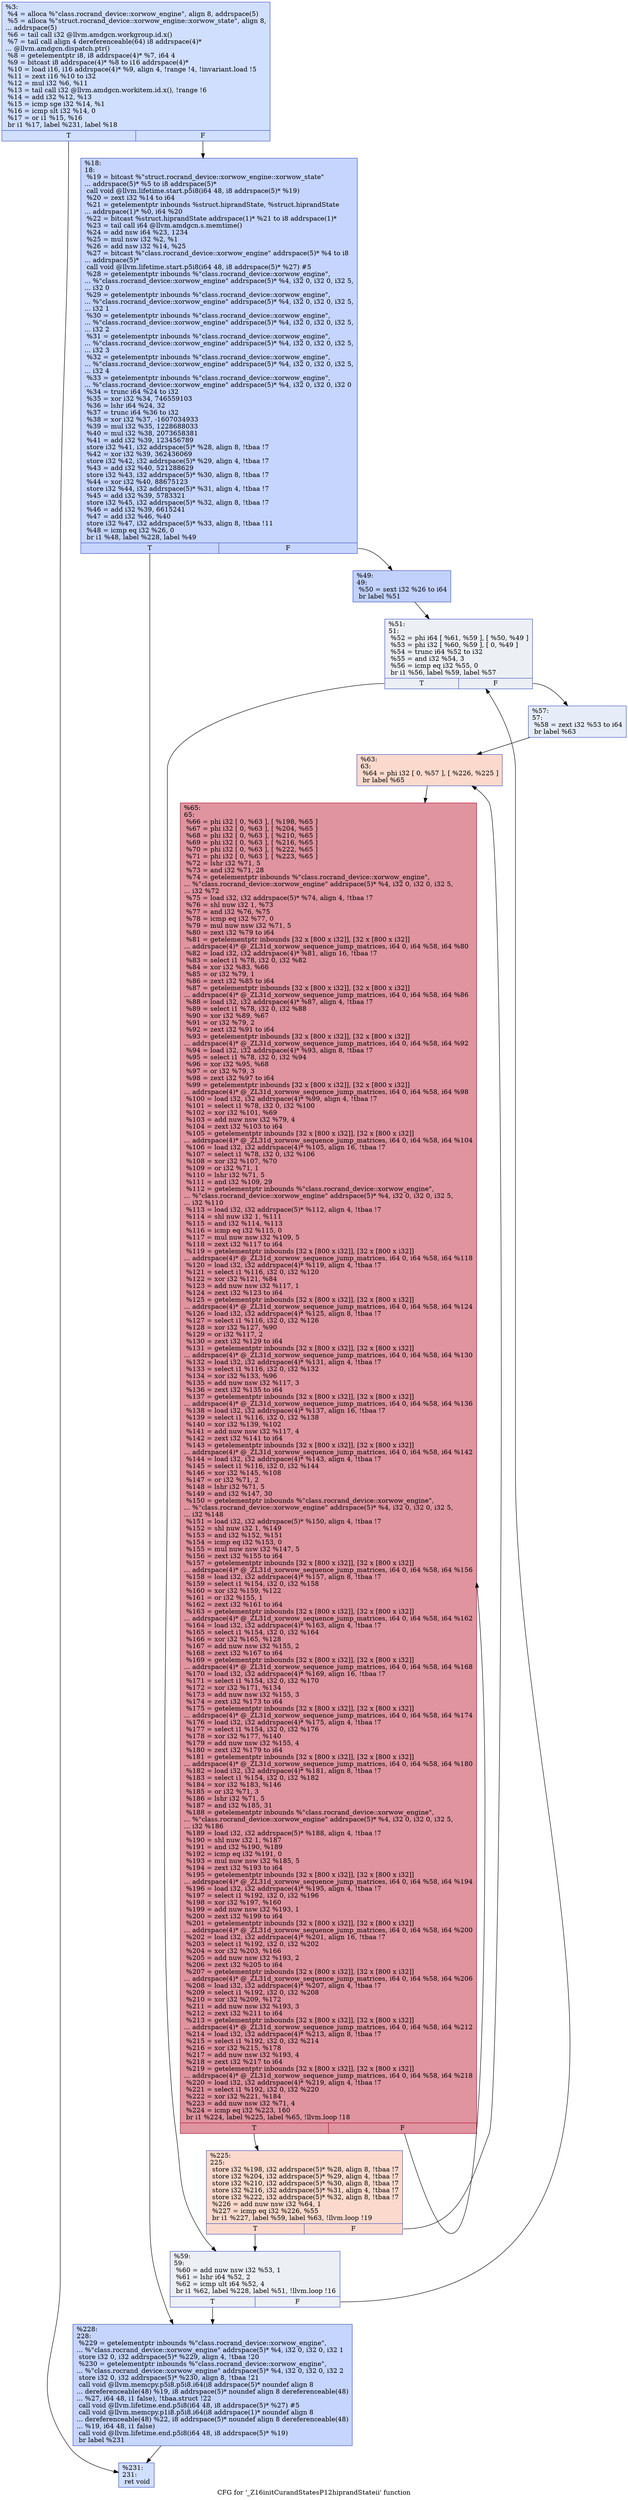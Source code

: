 digraph "CFG for '_Z16initCurandStatesP12hiprandStateii' function" {
	label="CFG for '_Z16initCurandStatesP12hiprandStateii' function";

	Node0x47dda10 [shape=record,color="#3d50c3ff", style=filled, fillcolor="#96b7ff70",label="{%3:\l  %4 = alloca %\"class.rocrand_device::xorwow_engine\", align 8, addrspace(5)\l  %5 = alloca %\"struct.rocrand_device::xorwow_engine::xorwow_state\", align 8,\l... addrspace(5)\l  %6 = tail call i32 @llvm.amdgcn.workgroup.id.x()\l  %7 = tail call align 4 dereferenceable(64) i8 addrspace(4)*\l... @llvm.amdgcn.dispatch.ptr()\l  %8 = getelementptr i8, i8 addrspace(4)* %7, i64 4\l  %9 = bitcast i8 addrspace(4)* %8 to i16 addrspace(4)*\l  %10 = load i16, i16 addrspace(4)* %9, align 4, !range !4, !invariant.load !5\l  %11 = zext i16 %10 to i32\l  %12 = mul i32 %6, %11\l  %13 = tail call i32 @llvm.amdgcn.workitem.id.x(), !range !6\l  %14 = add i32 %12, %13\l  %15 = icmp sge i32 %14, %1\l  %16 = icmp slt i32 %14, 0\l  %17 = or i1 %15, %16\l  br i1 %17, label %231, label %18\l|{<s0>T|<s1>F}}"];
	Node0x47dda10:s0 -> Node0x47e2f00;
	Node0x47dda10:s1 -> Node0x47e2f90;
	Node0x47e2f90 [shape=record,color="#3d50c3ff", style=filled, fillcolor="#7ea1fa70",label="{%18:\l18:                                               \l  %19 = bitcast %\"struct.rocrand_device::xorwow_engine::xorwow_state\"\l... addrspace(5)* %5 to i8 addrspace(5)*\l  call void @llvm.lifetime.start.p5i8(i64 48, i8 addrspace(5)* %19)\l  %20 = zext i32 %14 to i64\l  %21 = getelementptr inbounds %struct.hiprandState, %struct.hiprandState\l... addrspace(1)* %0, i64 %20\l  %22 = bitcast %struct.hiprandState addrspace(1)* %21 to i8 addrspace(1)*\l  %23 = tail call i64 @llvm.amdgcn.s.memtime()\l  %24 = add nsw i64 %23, 1234\l  %25 = mul nsw i32 %2, %1\l  %26 = add nsw i32 %14, %25\l  %27 = bitcast %\"class.rocrand_device::xorwow_engine\" addrspace(5)* %4 to i8\l... addrspace(5)*\l  call void @llvm.lifetime.start.p5i8(i64 48, i8 addrspace(5)* %27) #5\l  %28 = getelementptr inbounds %\"class.rocrand_device::xorwow_engine\",\l... %\"class.rocrand_device::xorwow_engine\" addrspace(5)* %4, i32 0, i32 0, i32 5,\l... i32 0\l  %29 = getelementptr inbounds %\"class.rocrand_device::xorwow_engine\",\l... %\"class.rocrand_device::xorwow_engine\" addrspace(5)* %4, i32 0, i32 0, i32 5,\l... i32 1\l  %30 = getelementptr inbounds %\"class.rocrand_device::xorwow_engine\",\l... %\"class.rocrand_device::xorwow_engine\" addrspace(5)* %4, i32 0, i32 0, i32 5,\l... i32 2\l  %31 = getelementptr inbounds %\"class.rocrand_device::xorwow_engine\",\l... %\"class.rocrand_device::xorwow_engine\" addrspace(5)* %4, i32 0, i32 0, i32 5,\l... i32 3\l  %32 = getelementptr inbounds %\"class.rocrand_device::xorwow_engine\",\l... %\"class.rocrand_device::xorwow_engine\" addrspace(5)* %4, i32 0, i32 0, i32 5,\l... i32 4\l  %33 = getelementptr inbounds %\"class.rocrand_device::xorwow_engine\",\l... %\"class.rocrand_device::xorwow_engine\" addrspace(5)* %4, i32 0, i32 0, i32 0\l  %34 = trunc i64 %24 to i32\l  %35 = xor i32 %34, 746559103\l  %36 = lshr i64 %24, 32\l  %37 = trunc i64 %36 to i32\l  %38 = xor i32 %37, -1607034933\l  %39 = mul i32 %35, 1228688033\l  %40 = mul i32 %38, 2073658381\l  %41 = add i32 %39, 123456789\l  store i32 %41, i32 addrspace(5)* %28, align 8, !tbaa !7\l  %42 = xor i32 %39, 362436069\l  store i32 %42, i32 addrspace(5)* %29, align 4, !tbaa !7\l  %43 = add i32 %40, 521288629\l  store i32 %43, i32 addrspace(5)* %30, align 8, !tbaa !7\l  %44 = xor i32 %40, 88675123\l  store i32 %44, i32 addrspace(5)* %31, align 4, !tbaa !7\l  %45 = add i32 %39, 5783321\l  store i32 %45, i32 addrspace(5)* %32, align 8, !tbaa !7\l  %46 = add i32 %39, 6615241\l  %47 = add i32 %46, %40\l  store i32 %47, i32 addrspace(5)* %33, align 8, !tbaa !11\l  %48 = icmp eq i32 %26, 0\l  br i1 %48, label %228, label %49\l|{<s0>T|<s1>F}}"];
	Node0x47e2f90:s0 -> Node0x47e5770;
	Node0x47e2f90:s1 -> Node0x47e5800;
	Node0x47e5800 [shape=record,color="#3d50c3ff", style=filled, fillcolor="#7396f570",label="{%49:\l49:                                               \l  %50 = sext i32 %26 to i64\l  br label %51\l}"];
	Node0x47e5800 -> Node0x47e59b0;
	Node0x47e59b0 [shape=record,color="#3d50c3ff", style=filled, fillcolor="#d4dbe670",label="{%51:\l51:                                               \l  %52 = phi i64 [ %61, %59 ], [ %50, %49 ]\l  %53 = phi i32 [ %60, %59 ], [ 0, %49 ]\l  %54 = trunc i64 %52 to i32\l  %55 = and i32 %54, 3\l  %56 = icmp eq i32 %55, 0\l  br i1 %56, label %59, label %57\l|{<s0>T|<s1>F}}"];
	Node0x47e59b0:s0 -> Node0x47e5a70;
	Node0x47e59b0:s1 -> Node0x47e5e60;
	Node0x47e5e60 [shape=record,color="#3d50c3ff", style=filled, fillcolor="#c7d7f070",label="{%57:\l57:                                               \l  %58 = zext i32 %53 to i64\l  br label %63\l}"];
	Node0x47e5e60 -> Node0x47e6010;
	Node0x47e5a70 [shape=record,color="#3d50c3ff", style=filled, fillcolor="#d4dbe670",label="{%59:\l59:                                               \l  %60 = add nuw nsw i32 %53, 1\l  %61 = lshr i64 %52, 2\l  %62 = icmp ult i64 %52, 4\l  br i1 %62, label %228, label %51, !llvm.loop !16\l|{<s0>T|<s1>F}}"];
	Node0x47e5a70:s0 -> Node0x47e5770;
	Node0x47e5a70:s1 -> Node0x47e59b0;
	Node0x47e6010 [shape=record,color="#3d50c3ff", style=filled, fillcolor="#f7ac8e70",label="{%63:\l63:                                               \l  %64 = phi i32 [ 0, %57 ], [ %226, %225 ]\l  br label %65\l}"];
	Node0x47e6010 -> Node0x47e3f70;
	Node0x47e3f70 [shape=record,color="#b70d28ff", style=filled, fillcolor="#b70d2870",label="{%65:\l65:                                               \l  %66 = phi i32 [ 0, %63 ], [ %198, %65 ]\l  %67 = phi i32 [ 0, %63 ], [ %204, %65 ]\l  %68 = phi i32 [ 0, %63 ], [ %210, %65 ]\l  %69 = phi i32 [ 0, %63 ], [ %216, %65 ]\l  %70 = phi i32 [ 0, %63 ], [ %222, %65 ]\l  %71 = phi i32 [ 0, %63 ], [ %223, %65 ]\l  %72 = lshr i32 %71, 5\l  %73 = and i32 %71, 28\l  %74 = getelementptr inbounds %\"class.rocrand_device::xorwow_engine\",\l... %\"class.rocrand_device::xorwow_engine\" addrspace(5)* %4, i32 0, i32 0, i32 5,\l... i32 %72\l  %75 = load i32, i32 addrspace(5)* %74, align 4, !tbaa !7\l  %76 = shl nuw i32 1, %73\l  %77 = and i32 %76, %75\l  %78 = icmp eq i32 %77, 0\l  %79 = mul nuw nsw i32 %71, 5\l  %80 = zext i32 %79 to i64\l  %81 = getelementptr inbounds [32 x [800 x i32]], [32 x [800 x i32]]\l... addrspace(4)* @_ZL31d_xorwow_sequence_jump_matrices, i64 0, i64 %58, i64 %80\l  %82 = load i32, i32 addrspace(4)* %81, align 16, !tbaa !7\l  %83 = select i1 %78, i32 0, i32 %82\l  %84 = xor i32 %83, %66\l  %85 = or i32 %79, 1\l  %86 = zext i32 %85 to i64\l  %87 = getelementptr inbounds [32 x [800 x i32]], [32 x [800 x i32]]\l... addrspace(4)* @_ZL31d_xorwow_sequence_jump_matrices, i64 0, i64 %58, i64 %86\l  %88 = load i32, i32 addrspace(4)* %87, align 4, !tbaa !7\l  %89 = select i1 %78, i32 0, i32 %88\l  %90 = xor i32 %89, %67\l  %91 = or i32 %79, 2\l  %92 = zext i32 %91 to i64\l  %93 = getelementptr inbounds [32 x [800 x i32]], [32 x [800 x i32]]\l... addrspace(4)* @_ZL31d_xorwow_sequence_jump_matrices, i64 0, i64 %58, i64 %92\l  %94 = load i32, i32 addrspace(4)* %93, align 8, !tbaa !7\l  %95 = select i1 %78, i32 0, i32 %94\l  %96 = xor i32 %95, %68\l  %97 = or i32 %79, 3\l  %98 = zext i32 %97 to i64\l  %99 = getelementptr inbounds [32 x [800 x i32]], [32 x [800 x i32]]\l... addrspace(4)* @_ZL31d_xorwow_sequence_jump_matrices, i64 0, i64 %58, i64 %98\l  %100 = load i32, i32 addrspace(4)* %99, align 4, !tbaa !7\l  %101 = select i1 %78, i32 0, i32 %100\l  %102 = xor i32 %101, %69\l  %103 = add nuw nsw i32 %79, 4\l  %104 = zext i32 %103 to i64\l  %105 = getelementptr inbounds [32 x [800 x i32]], [32 x [800 x i32]]\l... addrspace(4)* @_ZL31d_xorwow_sequence_jump_matrices, i64 0, i64 %58, i64 %104\l  %106 = load i32, i32 addrspace(4)* %105, align 16, !tbaa !7\l  %107 = select i1 %78, i32 0, i32 %106\l  %108 = xor i32 %107, %70\l  %109 = or i32 %71, 1\l  %110 = lshr i32 %71, 5\l  %111 = and i32 %109, 29\l  %112 = getelementptr inbounds %\"class.rocrand_device::xorwow_engine\",\l... %\"class.rocrand_device::xorwow_engine\" addrspace(5)* %4, i32 0, i32 0, i32 5,\l... i32 %110\l  %113 = load i32, i32 addrspace(5)* %112, align 4, !tbaa !7\l  %114 = shl nuw i32 1, %111\l  %115 = and i32 %114, %113\l  %116 = icmp eq i32 %115, 0\l  %117 = mul nuw nsw i32 %109, 5\l  %118 = zext i32 %117 to i64\l  %119 = getelementptr inbounds [32 x [800 x i32]], [32 x [800 x i32]]\l... addrspace(4)* @_ZL31d_xorwow_sequence_jump_matrices, i64 0, i64 %58, i64 %118\l  %120 = load i32, i32 addrspace(4)* %119, align 4, !tbaa !7\l  %121 = select i1 %116, i32 0, i32 %120\l  %122 = xor i32 %121, %84\l  %123 = add nuw nsw i32 %117, 1\l  %124 = zext i32 %123 to i64\l  %125 = getelementptr inbounds [32 x [800 x i32]], [32 x [800 x i32]]\l... addrspace(4)* @_ZL31d_xorwow_sequence_jump_matrices, i64 0, i64 %58, i64 %124\l  %126 = load i32, i32 addrspace(4)* %125, align 8, !tbaa !7\l  %127 = select i1 %116, i32 0, i32 %126\l  %128 = xor i32 %127, %90\l  %129 = or i32 %117, 2\l  %130 = zext i32 %129 to i64\l  %131 = getelementptr inbounds [32 x [800 x i32]], [32 x [800 x i32]]\l... addrspace(4)* @_ZL31d_xorwow_sequence_jump_matrices, i64 0, i64 %58, i64 %130\l  %132 = load i32, i32 addrspace(4)* %131, align 4, !tbaa !7\l  %133 = select i1 %116, i32 0, i32 %132\l  %134 = xor i32 %133, %96\l  %135 = add nuw nsw i32 %117, 3\l  %136 = zext i32 %135 to i64\l  %137 = getelementptr inbounds [32 x [800 x i32]], [32 x [800 x i32]]\l... addrspace(4)* @_ZL31d_xorwow_sequence_jump_matrices, i64 0, i64 %58, i64 %136\l  %138 = load i32, i32 addrspace(4)* %137, align 16, !tbaa !7\l  %139 = select i1 %116, i32 0, i32 %138\l  %140 = xor i32 %139, %102\l  %141 = add nuw nsw i32 %117, 4\l  %142 = zext i32 %141 to i64\l  %143 = getelementptr inbounds [32 x [800 x i32]], [32 x [800 x i32]]\l... addrspace(4)* @_ZL31d_xorwow_sequence_jump_matrices, i64 0, i64 %58, i64 %142\l  %144 = load i32, i32 addrspace(4)* %143, align 4, !tbaa !7\l  %145 = select i1 %116, i32 0, i32 %144\l  %146 = xor i32 %145, %108\l  %147 = or i32 %71, 2\l  %148 = lshr i32 %71, 5\l  %149 = and i32 %147, 30\l  %150 = getelementptr inbounds %\"class.rocrand_device::xorwow_engine\",\l... %\"class.rocrand_device::xorwow_engine\" addrspace(5)* %4, i32 0, i32 0, i32 5,\l... i32 %148\l  %151 = load i32, i32 addrspace(5)* %150, align 4, !tbaa !7\l  %152 = shl nuw i32 1, %149\l  %153 = and i32 %152, %151\l  %154 = icmp eq i32 %153, 0\l  %155 = mul nuw nsw i32 %147, 5\l  %156 = zext i32 %155 to i64\l  %157 = getelementptr inbounds [32 x [800 x i32]], [32 x [800 x i32]]\l... addrspace(4)* @_ZL31d_xorwow_sequence_jump_matrices, i64 0, i64 %58, i64 %156\l  %158 = load i32, i32 addrspace(4)* %157, align 8, !tbaa !7\l  %159 = select i1 %154, i32 0, i32 %158\l  %160 = xor i32 %159, %122\l  %161 = or i32 %155, 1\l  %162 = zext i32 %161 to i64\l  %163 = getelementptr inbounds [32 x [800 x i32]], [32 x [800 x i32]]\l... addrspace(4)* @_ZL31d_xorwow_sequence_jump_matrices, i64 0, i64 %58, i64 %162\l  %164 = load i32, i32 addrspace(4)* %163, align 4, !tbaa !7\l  %165 = select i1 %154, i32 0, i32 %164\l  %166 = xor i32 %165, %128\l  %167 = add nuw nsw i32 %155, 2\l  %168 = zext i32 %167 to i64\l  %169 = getelementptr inbounds [32 x [800 x i32]], [32 x [800 x i32]]\l... addrspace(4)* @_ZL31d_xorwow_sequence_jump_matrices, i64 0, i64 %58, i64 %168\l  %170 = load i32, i32 addrspace(4)* %169, align 16, !tbaa !7\l  %171 = select i1 %154, i32 0, i32 %170\l  %172 = xor i32 %171, %134\l  %173 = add nuw nsw i32 %155, 3\l  %174 = zext i32 %173 to i64\l  %175 = getelementptr inbounds [32 x [800 x i32]], [32 x [800 x i32]]\l... addrspace(4)* @_ZL31d_xorwow_sequence_jump_matrices, i64 0, i64 %58, i64 %174\l  %176 = load i32, i32 addrspace(4)* %175, align 4, !tbaa !7\l  %177 = select i1 %154, i32 0, i32 %176\l  %178 = xor i32 %177, %140\l  %179 = add nuw nsw i32 %155, 4\l  %180 = zext i32 %179 to i64\l  %181 = getelementptr inbounds [32 x [800 x i32]], [32 x [800 x i32]]\l... addrspace(4)* @_ZL31d_xorwow_sequence_jump_matrices, i64 0, i64 %58, i64 %180\l  %182 = load i32, i32 addrspace(4)* %181, align 8, !tbaa !7\l  %183 = select i1 %154, i32 0, i32 %182\l  %184 = xor i32 %183, %146\l  %185 = or i32 %71, 3\l  %186 = lshr i32 %71, 5\l  %187 = and i32 %185, 31\l  %188 = getelementptr inbounds %\"class.rocrand_device::xorwow_engine\",\l... %\"class.rocrand_device::xorwow_engine\" addrspace(5)* %4, i32 0, i32 0, i32 5,\l... i32 %186\l  %189 = load i32, i32 addrspace(5)* %188, align 4, !tbaa !7\l  %190 = shl nuw i32 1, %187\l  %191 = and i32 %190, %189\l  %192 = icmp eq i32 %191, 0\l  %193 = mul nuw nsw i32 %185, 5\l  %194 = zext i32 %193 to i64\l  %195 = getelementptr inbounds [32 x [800 x i32]], [32 x [800 x i32]]\l... addrspace(4)* @_ZL31d_xorwow_sequence_jump_matrices, i64 0, i64 %58, i64 %194\l  %196 = load i32, i32 addrspace(4)* %195, align 4, !tbaa !7\l  %197 = select i1 %192, i32 0, i32 %196\l  %198 = xor i32 %197, %160\l  %199 = add nuw nsw i32 %193, 1\l  %200 = zext i32 %199 to i64\l  %201 = getelementptr inbounds [32 x [800 x i32]], [32 x [800 x i32]]\l... addrspace(4)* @_ZL31d_xorwow_sequence_jump_matrices, i64 0, i64 %58, i64 %200\l  %202 = load i32, i32 addrspace(4)* %201, align 16, !tbaa !7\l  %203 = select i1 %192, i32 0, i32 %202\l  %204 = xor i32 %203, %166\l  %205 = add nuw nsw i32 %193, 2\l  %206 = zext i32 %205 to i64\l  %207 = getelementptr inbounds [32 x [800 x i32]], [32 x [800 x i32]]\l... addrspace(4)* @_ZL31d_xorwow_sequence_jump_matrices, i64 0, i64 %58, i64 %206\l  %208 = load i32, i32 addrspace(4)* %207, align 4, !tbaa !7\l  %209 = select i1 %192, i32 0, i32 %208\l  %210 = xor i32 %209, %172\l  %211 = add nuw nsw i32 %193, 3\l  %212 = zext i32 %211 to i64\l  %213 = getelementptr inbounds [32 x [800 x i32]], [32 x [800 x i32]]\l... addrspace(4)* @_ZL31d_xorwow_sequence_jump_matrices, i64 0, i64 %58, i64 %212\l  %214 = load i32, i32 addrspace(4)* %213, align 8, !tbaa !7\l  %215 = select i1 %192, i32 0, i32 %214\l  %216 = xor i32 %215, %178\l  %217 = add nuw nsw i32 %193, 4\l  %218 = zext i32 %217 to i64\l  %219 = getelementptr inbounds [32 x [800 x i32]], [32 x [800 x i32]]\l... addrspace(4)* @_ZL31d_xorwow_sequence_jump_matrices, i64 0, i64 %58, i64 %218\l  %220 = load i32, i32 addrspace(4)* %219, align 4, !tbaa !7\l  %221 = select i1 %192, i32 0, i32 %220\l  %222 = xor i32 %221, %184\l  %223 = add nuw nsw i32 %71, 4\l  %224 = icmp eq i32 %223, 160\l  br i1 %224, label %225, label %65, !llvm.loop !18\l|{<s0>T|<s1>F}}"];
	Node0x47e3f70:s0 -> Node0x47e63b0;
	Node0x47e3f70:s1 -> Node0x47e3f70;
	Node0x47e63b0 [shape=record,color="#3d50c3ff", style=filled, fillcolor="#f7ac8e70",label="{%225:\l225:                                              \l  store i32 %198, i32 addrspace(5)* %28, align 8, !tbaa !7\l  store i32 %204, i32 addrspace(5)* %29, align 4, !tbaa !7\l  store i32 %210, i32 addrspace(5)* %30, align 8, !tbaa !7\l  store i32 %216, i32 addrspace(5)* %31, align 4, !tbaa !7\l  store i32 %222, i32 addrspace(5)* %32, align 8, !tbaa !7\l  %226 = add nuw nsw i32 %64, 1\l  %227 = icmp eq i32 %226, %55\l  br i1 %227, label %59, label %63, !llvm.loop !19\l|{<s0>T|<s1>F}}"];
	Node0x47e63b0:s0 -> Node0x47e5a70;
	Node0x47e63b0:s1 -> Node0x47e6010;
	Node0x47e5770 [shape=record,color="#3d50c3ff", style=filled, fillcolor="#7ea1fa70",label="{%228:\l228:                                              \l  %229 = getelementptr inbounds %\"class.rocrand_device::xorwow_engine\",\l... %\"class.rocrand_device::xorwow_engine\" addrspace(5)* %4, i32 0, i32 0, i32 1\l  store i32 0, i32 addrspace(5)* %229, align 4, !tbaa !20\l  %230 = getelementptr inbounds %\"class.rocrand_device::xorwow_engine\",\l... %\"class.rocrand_device::xorwow_engine\" addrspace(5)* %4, i32 0, i32 0, i32 2\l  store i32 0, i32 addrspace(5)* %230, align 8, !tbaa !21\l  call void @llvm.memcpy.p5i8.p5i8.i64(i8 addrspace(5)* noundef align 8\l... dereferenceable(48) %19, i8 addrspace(5)* noundef align 8 dereferenceable(48)\l... %27, i64 48, i1 false), !tbaa.struct !22\l  call void @llvm.lifetime.end.p5i8(i64 48, i8 addrspace(5)* %27) #5\l  call void @llvm.memcpy.p1i8.p5i8.i64(i8 addrspace(1)* noundef align 8\l... dereferenceable(48) %22, i8 addrspace(5)* noundef align 8 dereferenceable(48)\l... %19, i64 48, i1 false)\l  call void @llvm.lifetime.end.p5i8(i64 48, i8 addrspace(5)* %19)\l  br label %231\l}"];
	Node0x47e5770 -> Node0x47e2f00;
	Node0x47e2f00 [shape=record,color="#3d50c3ff", style=filled, fillcolor="#96b7ff70",label="{%231:\l231:                                              \l  ret void\l}"];
}
